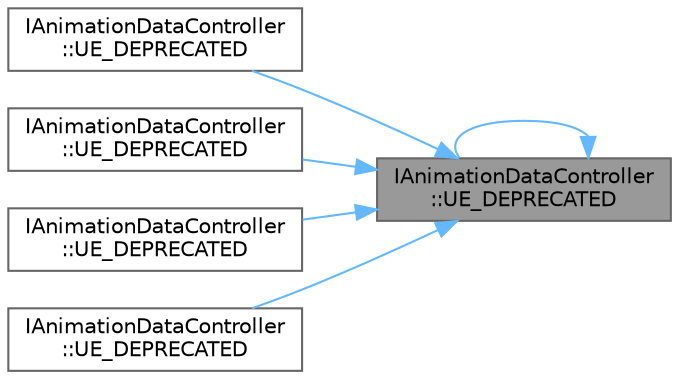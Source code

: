 digraph "IAnimationDataController::UE_DEPRECATED"
{
 // INTERACTIVE_SVG=YES
 // LATEX_PDF_SIZE
  bgcolor="transparent";
  edge [fontname=Helvetica,fontsize=10,labelfontname=Helvetica,labelfontsize=10];
  node [fontname=Helvetica,fontsize=10,shape=box,height=0.2,width=0.4];
  rankdir="RL";
  Node1 [id="Node000001",label="IAnimationDataController\l::UE_DEPRECATED",height=0.2,width=0.4,color="gray40", fillcolor="grey60", style="filled", fontcolor="black",tooltip=" "];
  Node1 -> Node2 [id="edge1_Node000001_Node000002",dir="back",color="steelblue1",style="solid",tooltip=" "];
  Node2 [id="Node000002",label="IAnimationDataController\l::UE_DEPRECATED",height=0.2,width=0.4,color="grey40", fillcolor="white", style="filled",URL="$d5/db0/classIAnimationDataController.html#a2b52ffcf5abf77bb28d5d6c87a938324",tooltip=" "];
  Node1 -> Node3 [id="edge2_Node000001_Node000003",dir="back",color="steelblue1",style="solid",tooltip=" "];
  Node3 [id="Node000003",label="IAnimationDataController\l::UE_DEPRECATED",height=0.2,width=0.4,color="grey40", fillcolor="white", style="filled",URL="$d5/db0/classIAnimationDataController.html#a50f06f133a9791e5b9341d8a9e86f430",tooltip=" "];
  Node1 -> Node1 [id="edge3_Node000001_Node000001",dir="back",color="steelblue1",style="solid",tooltip=" "];
  Node1 -> Node4 [id="edge4_Node000001_Node000004",dir="back",color="steelblue1",style="solid",tooltip=" "];
  Node4 [id="Node000004",label="IAnimationDataController\l::UE_DEPRECATED",height=0.2,width=0.4,color="grey40", fillcolor="white", style="filled",URL="$d5/db0/classIAnimationDataController.html#aade5c40371fb7ced811645064784f3a3",tooltip="Adds a new bone animation track for the provided name."];
  Node1 -> Node5 [id="edge5_Node000001_Node000005",dir="back",color="steelblue1",style="solid",tooltip=" "];
  Node5 [id="Node000005",label="IAnimationDataController\l::UE_DEPRECATED",height=0.2,width=0.4,color="grey40", fillcolor="white", style="filled",URL="$d5/db0/classIAnimationDataController.html#af982209c25beb7dd426dde63cad49ed3",tooltip="Updates the display name values for any stored curve, with the names being retrieved from the provide..."];
}
